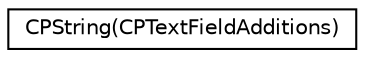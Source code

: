 digraph "Graphical Class Hierarchy"
{
  edge [fontname="Helvetica",fontsize="10",labelfontname="Helvetica",labelfontsize="10"];
  node [fontname="Helvetica",fontsize="10",shape=record];
  rankdir="LR";
  Node1 [label="CPString(CPTextFieldAdditions)",height=0.2,width=0.4,color="black", fillcolor="white", style="filled",URL="$category_c_p_string_07_c_p_text_field_additions_08.html"];
}
